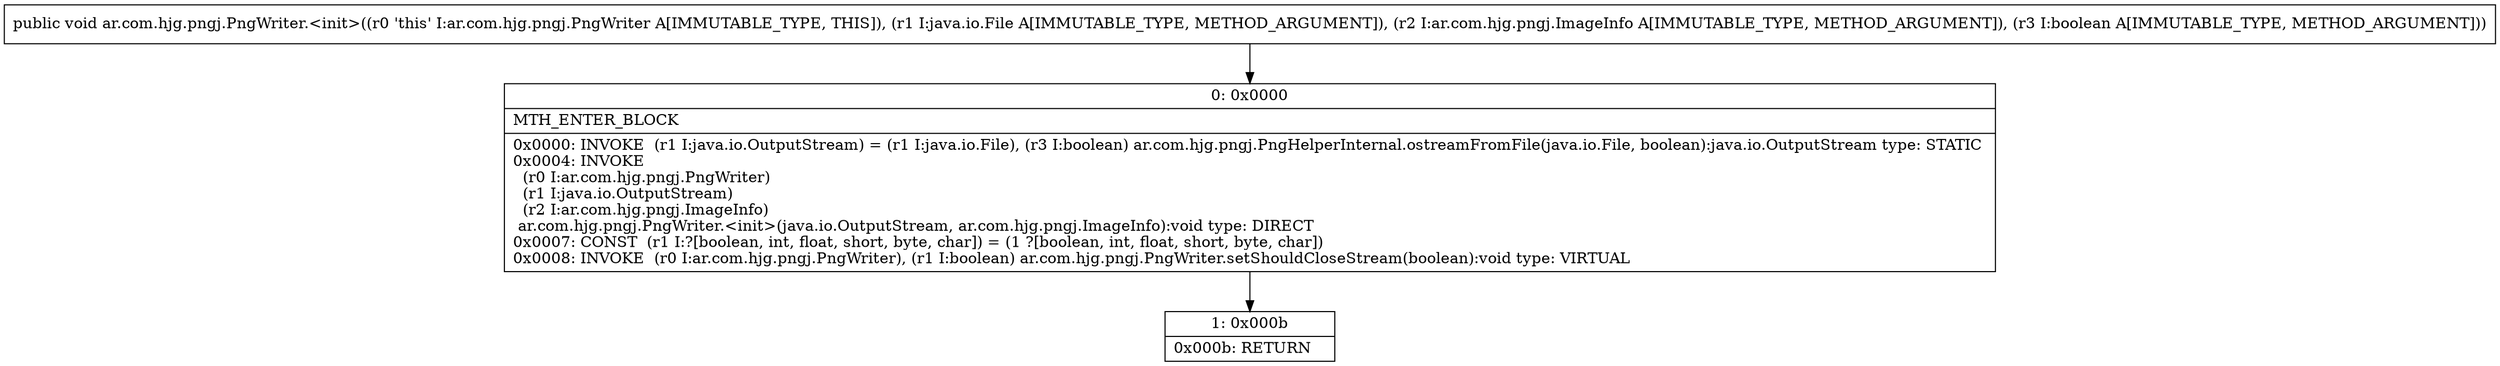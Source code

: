 digraph "CFG forar.com.hjg.pngj.PngWriter.\<init\>(Ljava\/io\/File;Lar\/com\/hjg\/pngj\/ImageInfo;Z)V" {
Node_0 [shape=record,label="{0\:\ 0x0000|MTH_ENTER_BLOCK\l|0x0000: INVOKE  (r1 I:java.io.OutputStream) = (r1 I:java.io.File), (r3 I:boolean) ar.com.hjg.pngj.PngHelperInternal.ostreamFromFile(java.io.File, boolean):java.io.OutputStream type: STATIC \l0x0004: INVOKE  \l  (r0 I:ar.com.hjg.pngj.PngWriter)\l  (r1 I:java.io.OutputStream)\l  (r2 I:ar.com.hjg.pngj.ImageInfo)\l ar.com.hjg.pngj.PngWriter.\<init\>(java.io.OutputStream, ar.com.hjg.pngj.ImageInfo):void type: DIRECT \l0x0007: CONST  (r1 I:?[boolean, int, float, short, byte, char]) = (1 ?[boolean, int, float, short, byte, char]) \l0x0008: INVOKE  (r0 I:ar.com.hjg.pngj.PngWriter), (r1 I:boolean) ar.com.hjg.pngj.PngWriter.setShouldCloseStream(boolean):void type: VIRTUAL \l}"];
Node_1 [shape=record,label="{1\:\ 0x000b|0x000b: RETURN   \l}"];
MethodNode[shape=record,label="{public void ar.com.hjg.pngj.PngWriter.\<init\>((r0 'this' I:ar.com.hjg.pngj.PngWriter A[IMMUTABLE_TYPE, THIS]), (r1 I:java.io.File A[IMMUTABLE_TYPE, METHOD_ARGUMENT]), (r2 I:ar.com.hjg.pngj.ImageInfo A[IMMUTABLE_TYPE, METHOD_ARGUMENT]), (r3 I:boolean A[IMMUTABLE_TYPE, METHOD_ARGUMENT])) }"];
MethodNode -> Node_0;
Node_0 -> Node_1;
}

